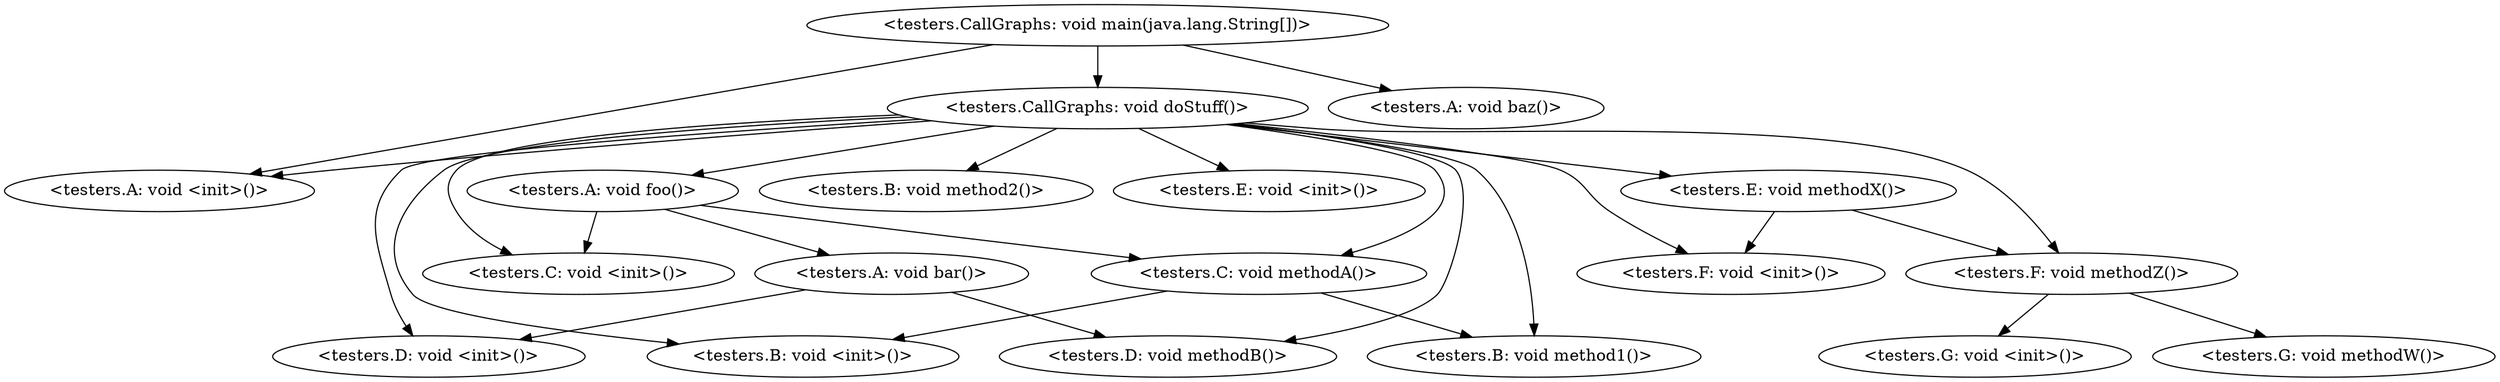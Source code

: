 digraph "call-graph" {
    "<testers.CallGraphs: void main(java.lang.String[])>"
    "<testers.CallGraphs: void doStuff()>"
    "<testers.CallGraphs: void main(java.lang.String[])>"->"<testers.CallGraphs: void doStuff()>";
    "<testers.A: void <init>()>"
    "<testers.CallGraphs: void main(java.lang.String[])>"->"<testers.A: void <init>()>";
    "<testers.A: void baz()>"
    "<testers.CallGraphs: void main(java.lang.String[])>"->"<testers.A: void baz()>";
    "<testers.CallGraphs: void doStuff()>"->"<testers.A: void <init>()>";
    "<testers.A: void foo()>"
    "<testers.CallGraphs: void doStuff()>"->"<testers.A: void foo()>";
    "<testers.B: void <init>()>"
    "<testers.CallGraphs: void doStuff()>"->"<testers.B: void <init>()>";
    "<testers.B: void method1()>"
    "<testers.CallGraphs: void doStuff()>"->"<testers.B: void method1()>";
    "<testers.B: void method2()>"
    "<testers.CallGraphs: void doStuff()>"->"<testers.B: void method2()>";
    "<testers.C: void <init>()>"
    "<testers.CallGraphs: void doStuff()>"->"<testers.C: void <init>()>";
    "<testers.C: void methodA()>"
    "<testers.CallGraphs: void doStuff()>"->"<testers.C: void methodA()>";
    "<testers.D: void <init>()>"
    "<testers.CallGraphs: void doStuff()>"->"<testers.D: void <init>()>";
    "<testers.D: void methodB()>"
    "<testers.CallGraphs: void doStuff()>"->"<testers.D: void methodB()>";
    "<testers.E: void <init>()>"
    "<testers.CallGraphs: void doStuff()>"->"<testers.E: void <init>()>";
    "<testers.E: void methodX()>"
    "<testers.CallGraphs: void doStuff()>"->"<testers.E: void methodX()>";
    "<testers.F: void <init>()>"
    "<testers.CallGraphs: void doStuff()>"->"<testers.F: void <init>()>";
    "<testers.F: void methodZ()>"
    "<testers.CallGraphs: void doStuff()>"->"<testers.F: void methodZ()>";
    "<testers.A: void bar()>"
    "<testers.A: void foo()>"->"<testers.A: void bar()>";
    "<testers.A: void foo()>"->"<testers.C: void <init>()>";
    "<testers.A: void foo()>"->"<testers.C: void methodA()>";
    "<testers.C: void methodA()>"->"<testers.B: void <init>()>";
    "<testers.C: void methodA()>"->"<testers.B: void method1()>";
    "<testers.E: void methodX()>"->"<testers.F: void <init>()>";
    "<testers.E: void methodX()>"->"<testers.F: void methodZ()>";
    "<testers.G: void <init>()>"
    "<testers.F: void methodZ()>"->"<testers.G: void <init>()>";
    "<testers.G: void methodW()>"
    "<testers.F: void methodZ()>"->"<testers.G: void methodW()>";
    "<testers.A: void bar()>"->"<testers.D: void <init>()>";
    "<testers.A: void bar()>"->"<testers.D: void methodB()>";
}
